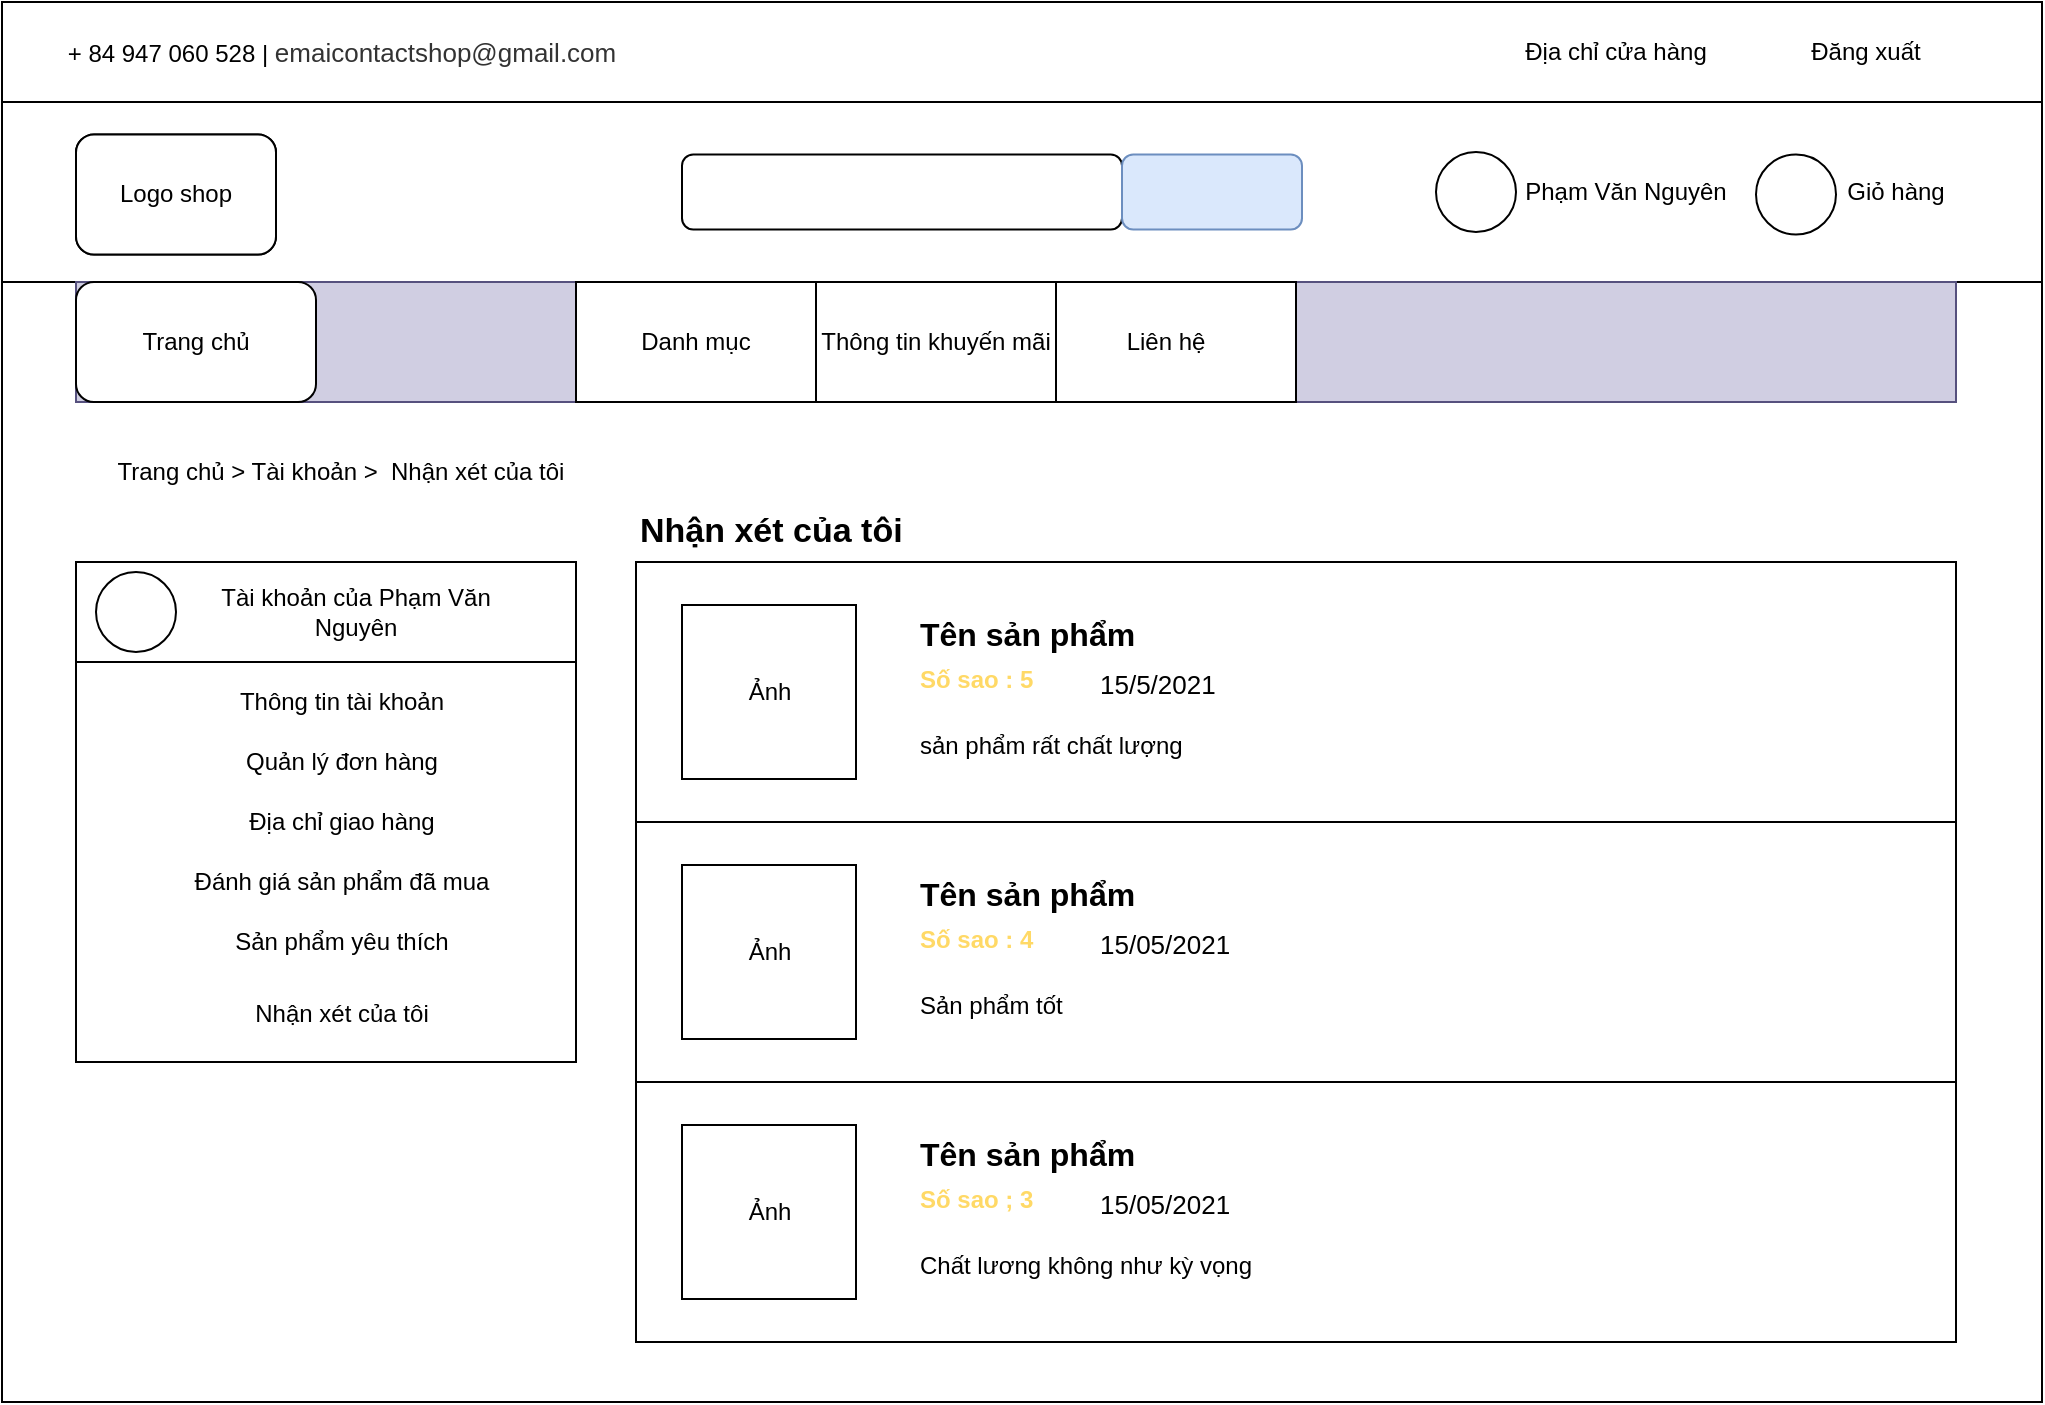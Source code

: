 <mxfile version="14.7.1" type="device"><diagram id="FRgikGy3df9cDbccWXCv" name="Page-1"><mxGraphModel dx="1865" dy="1690" grid="1" gridSize="10" guides="1" tooltips="1" connect="1" arrows="1" fold="1" page="1" pageScale="1" pageWidth="827" pageHeight="1169" math="0" shadow="0"><root><mxCell id="0"/><mxCell id="1" parent="0"/><mxCell id="AS2BE7GTBCgMBON0XgGV-1" value="" style="rounded=0;whiteSpace=wrap;html=1;" parent="1" vertex="1"><mxGeometry x="-97" y="-1090" width="1020" height="700" as="geometry"/></mxCell><mxCell id="AS2BE7GTBCgMBON0XgGV-2" value="" style="rounded=0;whiteSpace=wrap;html=1;" parent="1" vertex="1"><mxGeometry x="-97" y="-1090" width="1020" height="50" as="geometry"/></mxCell><mxCell id="AS2BE7GTBCgMBON0XgGV-3" value="+ 84 947 060 528 |&amp;nbsp;&lt;span style=&quot;color: rgb(51 , 51 , 51) ; font-size: 13px ; background-color: rgb(255 , 255 , 255) ; font-family: &amp;#34;poppins&amp;#34; , sans-serif ; text-align: left&quot;&gt;emaicontactshop@gmail.com&lt;/span&gt;" style="text;html=1;strokeColor=none;fillColor=none;align=center;verticalAlign=middle;whiteSpace=wrap;rounded=0;" parent="1" vertex="1"><mxGeometry x="-97" y="-1080" width="340" height="30" as="geometry"/></mxCell><mxCell id="AS2BE7GTBCgMBON0XgGV-4" value="Địa chỉ cửa hàng" style="text;html=1;align=center;verticalAlign=middle;whiteSpace=wrap;rounded=0;noLabel=0;shadow=0;glass=0;" parent="1" vertex="1"><mxGeometry x="650" y="-1077.5" width="120" height="25" as="geometry"/></mxCell><mxCell id="AS2BE7GTBCgMBON0XgGV-5" value="Đăng xuất" style="text;html=1;strokeColor=none;fillColor=none;align=center;verticalAlign=middle;whiteSpace=wrap;rounded=0;" parent="1" vertex="1"><mxGeometry x="800" y="-1075" width="70" height="20" as="geometry"/></mxCell><mxCell id="AS2BE7GTBCgMBON0XgGV-6" value="" style="rounded=0;whiteSpace=wrap;html=1;shadow=0;glass=0;" parent="1" vertex="1"><mxGeometry x="-97" y="-1040" width="1020" height="90" as="geometry"/></mxCell><mxCell id="AS2BE7GTBCgMBON0XgGV-7" value="" style="rounded=1;whiteSpace=wrap;html=1;shadow=0;glass=0;" parent="1" vertex="1"><mxGeometry x="-60" y="-1023.75" width="100" height="60" as="geometry"/></mxCell><mxCell id="AS2BE7GTBCgMBON0XgGV-8" value="" style="rounded=1;whiteSpace=wrap;html=1;shadow=0;glass=0;" parent="1" vertex="1"><mxGeometry x="-60" y="-1023.75" width="100" height="60" as="geometry"/></mxCell><mxCell id="AS2BE7GTBCgMBON0XgGV-9" value="" style="rounded=1;whiteSpace=wrap;html=1;shadow=0;glass=0;" parent="1" vertex="1"><mxGeometry x="243" y="-1013.75" width="220" height="37.5" as="geometry"/></mxCell><mxCell id="AS2BE7GTBCgMBON0XgGV-10" value="" style="rounded=1;whiteSpace=wrap;html=1;shadow=0;glass=0;fillColor=#dae8fc;strokeColor=#6c8ebf;" parent="1" vertex="1"><mxGeometry x="463" y="-1013.75" width="90" height="37.5" as="geometry"/></mxCell><mxCell id="AS2BE7GTBCgMBON0XgGV-11" value="" style="ellipse;whiteSpace=wrap;html=1;aspect=fixed;rounded=0;shadow=0;glass=0;" parent="1" vertex="1"><mxGeometry x="620" y="-1015" width="40" height="40" as="geometry"/></mxCell><mxCell id="AS2BE7GTBCgMBON0XgGV-12" value="" style="ellipse;whiteSpace=wrap;html=1;aspect=fixed;rounded=0;shadow=0;glass=0;" parent="1" vertex="1"><mxGeometry x="780" y="-1013.75" width="40" height="40" as="geometry"/></mxCell><mxCell id="AS2BE7GTBCgMBON0XgGV-13" value="Logo shop" style="text;html=1;strokeColor=none;fillColor=none;align=center;verticalAlign=middle;whiteSpace=wrap;rounded=0;shadow=0;glass=0;" parent="1" vertex="1"><mxGeometry x="-40" y="-1003.75" width="60" height="20" as="geometry"/></mxCell><mxCell id="AS2BE7GTBCgMBON0XgGV-14" value="Phạm Văn Nguyên" style="text;html=1;strokeColor=none;fillColor=none;align=center;verticalAlign=middle;whiteSpace=wrap;rounded=0;shadow=0;glass=0;" parent="1" vertex="1"><mxGeometry x="660" y="-1005" width="110" height="20" as="geometry"/></mxCell><mxCell id="AS2BE7GTBCgMBON0XgGV-15" value="Giỏ hàng" style="text;html=1;strokeColor=none;fillColor=none;align=center;verticalAlign=middle;whiteSpace=wrap;rounded=0;shadow=0;glass=0;" parent="1" vertex="1"><mxGeometry x="820" y="-1005" width="60" height="20" as="geometry"/></mxCell><mxCell id="AS2BE7GTBCgMBON0XgGV-17" value="" style="rounded=0;whiteSpace=wrap;html=1;shadow=0;glass=0;fillColor=#d0cee2;strokeColor=#56517e;" parent="1" vertex="1"><mxGeometry x="-60" y="-950" width="940" height="60" as="geometry"/></mxCell><mxCell id="AS2BE7GTBCgMBON0XgGV-18" value="" style="rounded=1;whiteSpace=wrap;html=1;shadow=0;glass=0;" parent="1" vertex="1"><mxGeometry x="-60" y="-950" width="120" height="60" as="geometry"/></mxCell><mxCell id="AS2BE7GTBCgMBON0XgGV-19" value="" style="rounded=0;whiteSpace=wrap;html=1;shadow=0;glass=0;" parent="1" vertex="1"><mxGeometry x="190" y="-950" width="120" height="60" as="geometry"/></mxCell><mxCell id="AS2BE7GTBCgMBON0XgGV-20" value="" style="rounded=0;whiteSpace=wrap;html=1;shadow=0;glass=0;" parent="1" vertex="1"><mxGeometry x="310" y="-950" width="120" height="60" as="geometry"/></mxCell><mxCell id="AS2BE7GTBCgMBON0XgGV-21" value="" style="rounded=0;whiteSpace=wrap;html=1;shadow=0;glass=0;" parent="1" vertex="1"><mxGeometry x="430" y="-950" width="120" height="60" as="geometry"/></mxCell><mxCell id="AS2BE7GTBCgMBON0XgGV-22" value="Trang chủ" style="text;html=1;strokeColor=none;fillColor=none;align=center;verticalAlign=middle;whiteSpace=wrap;rounded=0;shadow=0;glass=0;" parent="1" vertex="1"><mxGeometry x="-50" y="-930" width="100" height="20" as="geometry"/></mxCell><mxCell id="AS2BE7GTBCgMBON0XgGV-23" value="Danh mục" style="text;html=1;strokeColor=none;fillColor=none;align=center;verticalAlign=middle;whiteSpace=wrap;rounded=0;shadow=0;glass=0;" parent="1" vertex="1"><mxGeometry x="205" y="-930" width="90" height="20" as="geometry"/></mxCell><mxCell id="AS2BE7GTBCgMBON0XgGV-24" value="Thông tin khuyến mãi" style="text;html=1;strokeColor=none;fillColor=none;align=center;verticalAlign=middle;whiteSpace=wrap;rounded=0;shadow=0;glass=0;" parent="1" vertex="1"><mxGeometry x="310" y="-930" width="120" height="20" as="geometry"/></mxCell><mxCell id="AS2BE7GTBCgMBON0XgGV-25" value="Liên hệ" style="text;html=1;strokeColor=none;fillColor=none;align=center;verticalAlign=middle;whiteSpace=wrap;rounded=0;shadow=0;glass=0;" parent="1" vertex="1"><mxGeometry x="440" y="-930" width="90" height="20" as="geometry"/></mxCell><mxCell id="AS2BE7GTBCgMBON0XgGV-26" value="Trang chủ &amp;gt; Tài khoản &amp;gt;&amp;nbsp; Nhận xét của tôi&lt;span style=&quot;color: rgba(0 , 0 , 0 , 0) ; font-family: monospace ; font-size: 0px&quot;&gt;%3CmxGraphModel%3E%3Croot%3E%3CmxCell%20id%3D%220%22%2F%3E%3CmxCell%20id%3D%221%22%20parent%3D%220%22%2F%3E%3CmxCell%20id%3D%222%22%20value%3D%22Trang%20ch%E1%BB%A7%20%26amp%3Bgt%3B%20Gi%E1%BB%8F%20h%C3%A0ng%22%20style%3D%22text%3Bhtml%3D1%3BstrokeColor%3Dnone%3BfillColor%3Dnone%3Balign%3Dcenter%3BverticalAlign%3Dmiddle%3BwhiteSpace%3Dwrap%3Brounded%3D0%3B%22%20vertex%3D%221%22%20parent%3D%221%22%3E%3CmxGeometry%20x%3D%22-40%22%20y%3D%22-870%22%20width%3D%22130%22%20height%3D%2230%22%20as%3D%22geometry%22%2F%3E%3C%2FmxCell%3E%3C%2Froot%3E%3C%2FmxGraphMode&lt;/span&gt;" style="text;html=1;strokeColor=none;fillColor=none;align=center;verticalAlign=middle;whiteSpace=wrap;rounded=0;" parent="1" vertex="1"><mxGeometry x="-55" y="-870" width="255" height="30" as="geometry"/></mxCell><mxCell id="AS2BE7GTBCgMBON0XgGV-27" value="" style="rounded=0;whiteSpace=wrap;html=1;" parent="1" vertex="1"><mxGeometry x="-60" y="-810" width="250" height="250" as="geometry"/></mxCell><mxCell id="AS2BE7GTBCgMBON0XgGV-28" value="Thông tin tài khoản" style="text;html=1;strokeColor=none;fillColor=none;align=center;verticalAlign=middle;whiteSpace=wrap;rounded=0;" parent="1" vertex="1"><mxGeometry x="-32" y="-750" width="210" height="20" as="geometry"/></mxCell><mxCell id="AS2BE7GTBCgMBON0XgGV-29" value="Quản lý đơn hàng" style="text;html=1;strokeColor=none;fillColor=none;align=center;verticalAlign=middle;whiteSpace=wrap;rounded=0;" parent="1" vertex="1"><mxGeometry x="-32" y="-720" width="210" height="20" as="geometry"/></mxCell><mxCell id="AS2BE7GTBCgMBON0XgGV-30" value="Địa chỉ giao hàng" style="text;html=1;strokeColor=none;fillColor=none;align=center;verticalAlign=middle;whiteSpace=wrap;rounded=0;" parent="1" vertex="1"><mxGeometry x="-32" y="-690" width="210" height="20" as="geometry"/></mxCell><mxCell id="AS2BE7GTBCgMBON0XgGV-31" value="Đánh giá sản phẩm đã mua" style="text;html=1;strokeColor=none;fillColor=none;align=center;verticalAlign=middle;whiteSpace=wrap;rounded=0;" parent="1" vertex="1"><mxGeometry x="-32" y="-660" width="210" height="20" as="geometry"/></mxCell><mxCell id="AS2BE7GTBCgMBON0XgGV-32" value="Sản phẩm yêu thích" style="text;html=1;strokeColor=none;fillColor=none;align=center;verticalAlign=middle;whiteSpace=wrap;rounded=0;" parent="1" vertex="1"><mxGeometry x="-32" y="-630" width="210" height="20" as="geometry"/></mxCell><mxCell id="AS2BE7GTBCgMBON0XgGV-33" value="Nhận xét của tôi" style="text;html=1;strokeColor=none;fillColor=none;align=center;verticalAlign=middle;whiteSpace=wrap;rounded=0;" parent="1" vertex="1"><mxGeometry x="-32" y="-594" width="210" height="20" as="geometry"/></mxCell><mxCell id="AS2BE7GTBCgMBON0XgGV-34" value="" style="rounded=0;whiteSpace=wrap;html=1;" parent="1" vertex="1"><mxGeometry x="-60" y="-810" width="250" height="50" as="geometry"/></mxCell><mxCell id="AS2BE7GTBCgMBON0XgGV-35" value="" style="ellipse;whiteSpace=wrap;html=1;aspect=fixed;" parent="1" vertex="1"><mxGeometry x="-50" y="-805" width="40" height="40" as="geometry"/></mxCell><mxCell id="AS2BE7GTBCgMBON0XgGV-36" value="Tài khoản của Phạm Văn Nguyên" style="text;html=1;strokeColor=none;fillColor=none;align=center;verticalAlign=middle;whiteSpace=wrap;rounded=0;" parent="1" vertex="1"><mxGeometry x="-10" y="-795" width="180" height="20" as="geometry"/></mxCell><mxCell id="AS2BE7GTBCgMBON0XgGV-38" value="" style="rounded=0;whiteSpace=wrap;html=1;" parent="1" vertex="1"><mxGeometry x="220" y="-810" width="660" height="130" as="geometry"/></mxCell><mxCell id="AS2BE7GTBCgMBON0XgGV-39" value="" style="whiteSpace=wrap;html=1;aspect=fixed;" parent="1" vertex="1"><mxGeometry x="243" y="-788.5" width="87" height="87" as="geometry"/></mxCell><mxCell id="AS2BE7GTBCgMBON0XgGV-40" value="Tên sản phẩm" style="text;html=1;strokeColor=none;fillColor=none;align=left;verticalAlign=middle;whiteSpace=wrap;rounded=0;fontSize=16;fontStyle=1" parent="1" vertex="1"><mxGeometry x="360" y="-788.5" width="180" height="28.5" as="geometry"/></mxCell><mxCell id="AS2BE7GTBCgMBON0XgGV-41" value="&lt;font style=&quot;font-size: 13px&quot;&gt;15/5/2021&lt;/font&gt;" style="text;html=1;strokeColor=none;fillColor=none;align=left;verticalAlign=middle;whiteSpace=wrap;rounded=0;fontSize=16;" parent="1" vertex="1"><mxGeometry x="450" y="-760" width="127" height="20" as="geometry"/></mxCell><mxCell id="AS2BE7GTBCgMBON0XgGV-42" value="&lt;span style=&quot;font-size: 12px&quot;&gt;sản phẩm rất chất lượng&lt;/span&gt;" style="text;html=1;strokeColor=none;fillColor=none;align=left;verticalAlign=middle;whiteSpace=wrap;rounded=0;fontSize=16;" parent="1" vertex="1"><mxGeometry x="360" y="-730" width="160" height="20" as="geometry"/></mxCell><mxCell id="AS2BE7GTBCgMBON0XgGV-45" value="Ảnh" style="text;html=1;strokeColor=none;fillColor=none;align=center;verticalAlign=middle;whiteSpace=wrap;rounded=0;fontSize=12;" parent="1" vertex="1"><mxGeometry x="261.5" y="-755" width="50" height="20" as="geometry"/></mxCell><mxCell id="AS2BE7GTBCgMBON0XgGV-46" value="Số sao : 5" style="text;html=1;strokeColor=none;fillColor=none;align=left;verticalAlign=middle;whiteSpace=wrap;rounded=0;fontStyle=1;fontColor=#FFD966;" parent="1" vertex="1"><mxGeometry x="360" y="-761.5" width="70" height="20" as="geometry"/></mxCell><mxCell id="AS2BE7GTBCgMBON0XgGV-48" value="" style="rounded=0;whiteSpace=wrap;html=1;" parent="1" vertex="1"><mxGeometry x="220" y="-680" width="660" height="130" as="geometry"/></mxCell><mxCell id="AS2BE7GTBCgMBON0XgGV-49" value="" style="whiteSpace=wrap;html=1;aspect=fixed;" parent="1" vertex="1"><mxGeometry x="243" y="-658.5" width="87" height="87" as="geometry"/></mxCell><mxCell id="AS2BE7GTBCgMBON0XgGV-50" value="Tên sản phẩm" style="text;html=1;strokeColor=none;fillColor=none;align=left;verticalAlign=middle;whiteSpace=wrap;rounded=0;fontSize=16;fontStyle=1" parent="1" vertex="1"><mxGeometry x="360" y="-658.5" width="180" height="28.5" as="geometry"/></mxCell><mxCell id="AS2BE7GTBCgMBON0XgGV-51" value="&lt;font style=&quot;font-size: 13px&quot;&gt;15/05/2021&lt;/font&gt;" style="text;html=1;strokeColor=none;fillColor=none;align=left;verticalAlign=middle;whiteSpace=wrap;rounded=0;fontSize=16;" parent="1" vertex="1"><mxGeometry x="450" y="-630" width="127" height="20" as="geometry"/></mxCell><mxCell id="AS2BE7GTBCgMBON0XgGV-52" value="&lt;span style=&quot;font-size: 12px&quot;&gt;Sản phẩm tốt&lt;/span&gt;" style="text;html=1;strokeColor=none;fillColor=none;align=left;verticalAlign=middle;whiteSpace=wrap;rounded=0;fontSize=16;" parent="1" vertex="1"><mxGeometry x="360" y="-600" width="100" height="20" as="geometry"/></mxCell><mxCell id="AS2BE7GTBCgMBON0XgGV-53" value="Số sao : 4" style="text;html=1;strokeColor=none;fillColor=none;align=left;verticalAlign=middle;whiteSpace=wrap;rounded=0;fontStyle=1;fontColor=#FFD966;" parent="1" vertex="1"><mxGeometry x="360" y="-631.5" width="70" height="20" as="geometry"/></mxCell><mxCell id="AS2BE7GTBCgMBON0XgGV-54" value="" style="rounded=0;whiteSpace=wrap;html=1;" parent="1" vertex="1"><mxGeometry x="220" y="-550" width="660" height="130" as="geometry"/></mxCell><mxCell id="AS2BE7GTBCgMBON0XgGV-55" value="" style="whiteSpace=wrap;html=1;aspect=fixed;" parent="1" vertex="1"><mxGeometry x="243" y="-528.5" width="87" height="87" as="geometry"/></mxCell><mxCell id="AS2BE7GTBCgMBON0XgGV-56" value="Tên sản phẩm" style="text;html=1;strokeColor=none;fillColor=none;align=left;verticalAlign=middle;whiteSpace=wrap;rounded=0;fontSize=16;fontStyle=1" parent="1" vertex="1"><mxGeometry x="360" y="-528.5" width="180" height="28.5" as="geometry"/></mxCell><mxCell id="AS2BE7GTBCgMBON0XgGV-57" value="&lt;span style=&quot;font-size: 13px&quot;&gt;15/05/2021&lt;/span&gt;" style="text;html=1;strokeColor=none;fillColor=none;align=left;verticalAlign=middle;whiteSpace=wrap;rounded=0;fontSize=16;" parent="1" vertex="1"><mxGeometry x="450" y="-500" width="127" height="20" as="geometry"/></mxCell><mxCell id="AS2BE7GTBCgMBON0XgGV-58" value="&lt;span style=&quot;font-size: 12px&quot;&gt;Chất lương không như kỳ vọng&lt;/span&gt;" style="text;html=1;strokeColor=none;fillColor=none;align=left;verticalAlign=middle;whiteSpace=wrap;rounded=0;fontSize=16;" parent="1" vertex="1"><mxGeometry x="360" y="-470" width="170" height="20" as="geometry"/></mxCell><mxCell id="AS2BE7GTBCgMBON0XgGV-59" value="Số sao ; 3" style="text;html=1;strokeColor=none;fillColor=none;align=left;verticalAlign=middle;whiteSpace=wrap;rounded=0;fontStyle=1;fontColor=#FFD966;" parent="1" vertex="1"><mxGeometry x="360" y="-501.5" width="70" height="20" as="geometry"/></mxCell><mxCell id="AS2BE7GTBCgMBON0XgGV-60" value="Ảnh" style="text;html=1;strokeColor=none;fillColor=none;align=center;verticalAlign=middle;whiteSpace=wrap;rounded=0;fontSize=12;" parent="1" vertex="1"><mxGeometry x="261.5" y="-625" width="50" height="20" as="geometry"/></mxCell><mxCell id="AS2BE7GTBCgMBON0XgGV-61" value="Ảnh" style="text;html=1;strokeColor=none;fillColor=none;align=center;verticalAlign=middle;whiteSpace=wrap;rounded=0;fontSize=12;" parent="1" vertex="1"><mxGeometry x="261.5" y="-495" width="50" height="20" as="geometry"/></mxCell><mxCell id="AS2BE7GTBCgMBON0XgGV-72" value="Nhận xét của tôi" style="text;html=1;strokeColor=none;fillColor=none;align=left;verticalAlign=middle;whiteSpace=wrap;rounded=0;fontSize=17;fontStyle=1" parent="1" vertex="1"><mxGeometry x="220" y="-840" width="230" height="30" as="geometry"/></mxCell></root></mxGraphModel></diagram></mxfile>